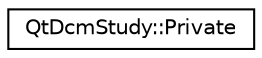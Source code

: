 digraph "Graphical Class Hierarchy"
{
  edge [fontname="Helvetica",fontsize="10",labelfontname="Helvetica",labelfontsize="10"];
  node [fontname="Helvetica",fontsize="10",shape=record];
  rankdir="LR";
  Node1 [label="QtDcmStudy::Private",height=0.2,width=0.4,color="black", fillcolor="white", style="filled",URL="$classQtDcmStudy_1_1Private.html"];
}
